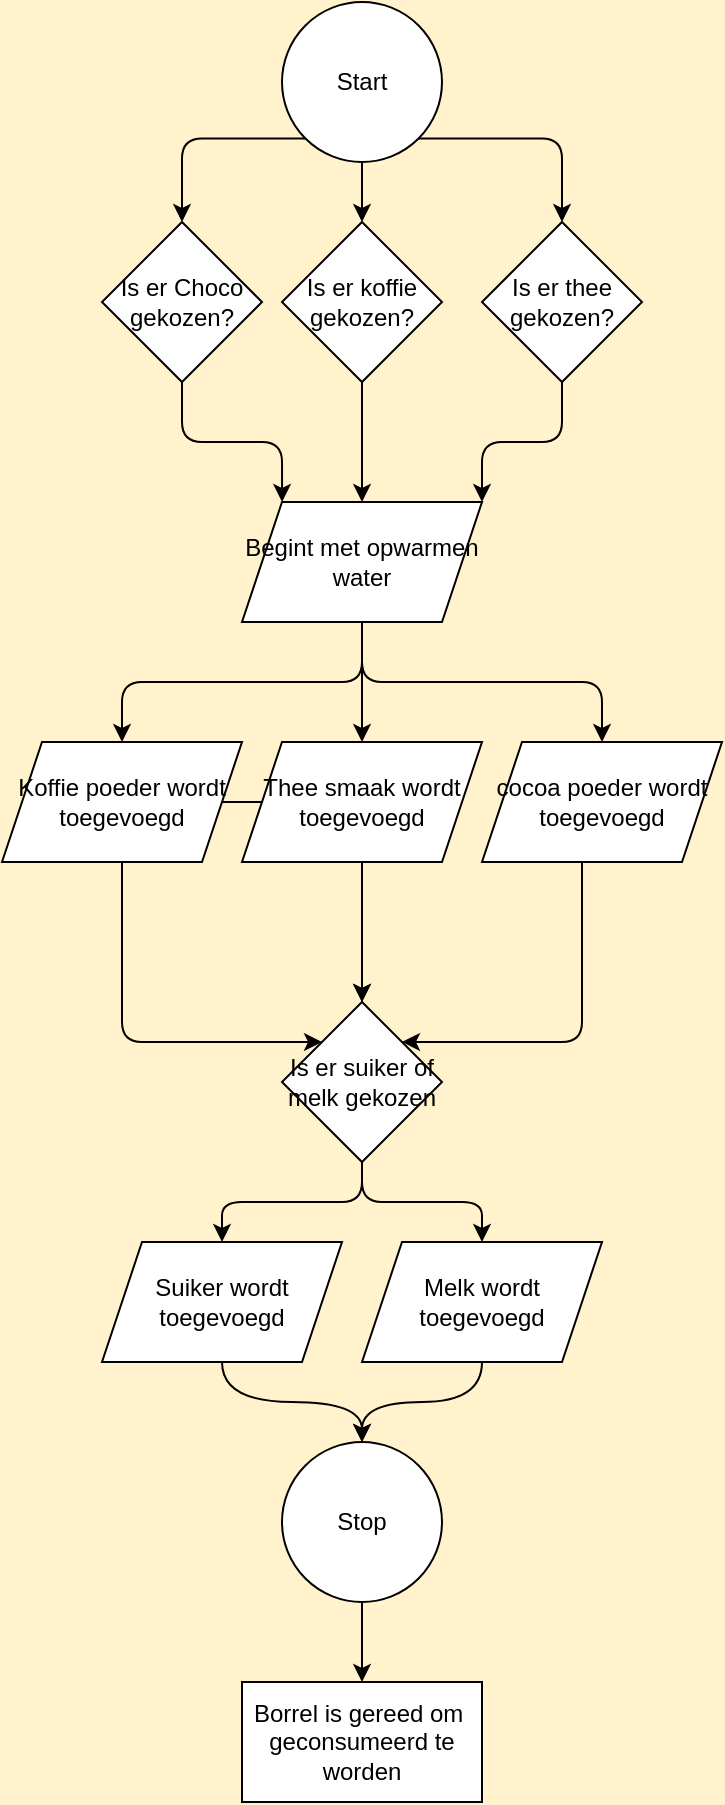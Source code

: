 <mxfile version="20.2.8" type="device"><diagram id="ZwowkIsd7kQ_yYOULmMk" name="Pagina-1"><mxGraphModel dx="1038" dy="649" grid="1" gridSize="10" guides="1" tooltips="1" connect="1" arrows="1" fold="1" page="1" pageScale="1" pageWidth="827" pageHeight="1169" background="#FFF2CC" math="0" shadow="0"><root><mxCell id="0"/><mxCell id="1" parent="0"/><mxCell id="P7FKbNU9P69H79Le42T7-106" value="Start" style="ellipse;whiteSpace=wrap;html=1;aspect=fixed;" parent="1" vertex="1"><mxGeometry x="400" y="60" width="80" height="80" as="geometry"/></mxCell><mxCell id="P7FKbNU9P69H79Le42T7-121" value="" style="edgeStyle=orthogonalEdgeStyle;orthogonalLoop=1;jettySize=auto;html=1;exitX=0.5;exitY=1;exitDx=0;exitDy=0;" parent="1" source="P7FKbNU9P69H79Le42T7-106" target="P7FKbNU9P69H79Le42T7-119" edge="1"><mxGeometry relative="1" as="geometry"><mxPoint x="320" y="250" as="sourcePoint"/></mxGeometry></mxCell><mxCell id="P7FKbNU9P69H79Le42T7-122" style="edgeStyle=orthogonalEdgeStyle;orthogonalLoop=1;jettySize=auto;html=1;exitX=0;exitY=1;exitDx=0;exitDy=0;" parent="1" source="P7FKbNU9P69H79Le42T7-106" target="P7FKbNU9P69H79Le42T7-118" edge="1"><mxGeometry relative="1" as="geometry"><mxPoint x="291.716" y="238.284" as="sourcePoint"/></mxGeometry></mxCell><mxCell id="P7FKbNU9P69H79Le42T7-123" style="edgeStyle=orthogonalEdgeStyle;orthogonalLoop=1;jettySize=auto;html=1;exitX=1;exitY=1;exitDx=0;exitDy=0;entryX=0.5;entryY=0;entryDx=0;entryDy=0;" parent="1" source="P7FKbNU9P69H79Le42T7-106" target="P7FKbNU9P69H79Le42T7-120" edge="1"><mxGeometry relative="1" as="geometry"><mxPoint x="348.284" y="238.284" as="sourcePoint"/></mxGeometry></mxCell><mxCell id="P7FKbNU9P69H79Le42T7-128" style="edgeStyle=orthogonalEdgeStyle;orthogonalLoop=1;jettySize=auto;html=1;exitX=0.5;exitY=1;exitDx=0;exitDy=0;entryX=0.167;entryY=0;entryDx=0;entryDy=0;entryPerimeter=0;" parent="1" source="P7FKbNU9P69H79Le42T7-118" target="P7FKbNU9P69H79Le42T7-125" edge="1"><mxGeometry relative="1" as="geometry"/></mxCell><mxCell id="P7FKbNU9P69H79Le42T7-118" value="Is er Choco gekozen?" style="rhombus;whiteSpace=wrap;html=1;" parent="1" vertex="1"><mxGeometry x="310" y="170" width="80" height="80" as="geometry"/></mxCell><mxCell id="P7FKbNU9P69H79Le42T7-127" style="edgeStyle=orthogonalEdgeStyle;orthogonalLoop=1;jettySize=auto;html=1;exitX=0.5;exitY=1;exitDx=0;exitDy=0;entryX=0.5;entryY=0;entryDx=0;entryDy=0;" parent="1" source="P7FKbNU9P69H79Le42T7-119" target="P7FKbNU9P69H79Le42T7-125" edge="1"><mxGeometry relative="1" as="geometry"/></mxCell><mxCell id="P7FKbNU9P69H79Le42T7-119" value="Is er koffie gekozen?" style="rhombus;whiteSpace=wrap;html=1;" parent="1" vertex="1"><mxGeometry x="400" y="170" width="80" height="80" as="geometry"/></mxCell><mxCell id="P7FKbNU9P69H79Le42T7-126" style="edgeStyle=orthogonalEdgeStyle;orthogonalLoop=1;jettySize=auto;html=1;exitX=0.5;exitY=1;exitDx=0;exitDy=0;entryX=1;entryY=0;entryDx=0;entryDy=0;" parent="1" source="P7FKbNU9P69H79Le42T7-120" target="P7FKbNU9P69H79Le42T7-125" edge="1"><mxGeometry relative="1" as="geometry"/></mxCell><mxCell id="P7FKbNU9P69H79Le42T7-120" value="Is er thee gekozen?" style="rhombus;whiteSpace=wrap;html=1;" parent="1" vertex="1"><mxGeometry x="500" y="170" width="80" height="80" as="geometry"/></mxCell><mxCell id="P7FKbNU9P69H79Le42T7-149" value="" style="edgeStyle=orthogonalEdgeStyle;orthogonalLoop=1;jettySize=auto;html=1;" parent="1" source="P7FKbNU9P69H79Le42T7-125" target="P7FKbNU9P69H79Le42T7-148" edge="1"><mxGeometry relative="1" as="geometry"/></mxCell><mxCell id="P7FKbNU9P69H79Le42T7-154" value="" style="edgeStyle=orthogonalEdgeStyle;orthogonalLoop=1;jettySize=auto;html=1;" parent="1" source="P7FKbNU9P69H79Le42T7-125" target="P7FKbNU9P69H79Le42T7-153" edge="1"><mxGeometry relative="1" as="geometry"/></mxCell><mxCell id="P7FKbNU9P69H79Le42T7-125" value="Begint met opwarmen water" style="shape=parallelogram;perimeter=parallelogramPerimeter;whiteSpace=wrap;html=1;fixedSize=1;" parent="1" vertex="1"><mxGeometry x="380" y="310" width="120" height="60" as="geometry"/></mxCell><mxCell id="P7FKbNU9P69H79Le42T7-159" value="" style="edgeStyle=orthogonalEdgeStyle;orthogonalLoop=1;jettySize=auto;html=1;" parent="1" source="P7FKbNU9P69H79Le42T7-148" target="P7FKbNU9P69H79Le42T7-156" edge="1"><mxGeometry relative="1" as="geometry"/></mxCell><mxCell id="P7FKbNU9P69H79Le42T7-148" value="Koffie poeder wordt toegevoegd" style="shape=parallelogram;perimeter=parallelogramPerimeter;whiteSpace=wrap;html=1;fixedSize=1;" parent="1" vertex="1"><mxGeometry x="260" y="430" width="120" height="60" as="geometry"/></mxCell><mxCell id="P7FKbNU9P69H79Le42T7-158" value="" style="edgeStyle=orthogonalEdgeStyle;orthogonalLoop=1;jettySize=auto;html=1;" parent="1" source="P7FKbNU9P69H79Le42T7-150" target="P7FKbNU9P69H79Le42T7-156" edge="1"><mxGeometry relative="1" as="geometry"><Array as="points"><mxPoint x="440" y="530"/><mxPoint x="440" y="530"/></Array></mxGeometry></mxCell><mxCell id="P7FKbNU9P69H79Le42T7-150" value="Thee smaak wordt toegevoegd" style="shape=parallelogram;perimeter=parallelogramPerimeter;whiteSpace=wrap;html=1;fixedSize=1;" parent="1" vertex="1"><mxGeometry x="380" y="430" width="120" height="60" as="geometry"/></mxCell><mxCell id="P7FKbNU9P69H79Le42T7-151" value="" style="endArrow=classic;html=1;exitX=0.5;exitY=1;exitDx=0;exitDy=0;entryX=0.5;entryY=0;entryDx=0;entryDy=0;" parent="1" source="P7FKbNU9P69H79Le42T7-125" target="P7FKbNU9P69H79Le42T7-150" edge="1"><mxGeometry width="50" height="50" relative="1" as="geometry"><mxPoint x="510" y="420" as="sourcePoint"/><mxPoint x="560" y="370" as="targetPoint"/></mxGeometry></mxCell><mxCell id="P7FKbNU9P69H79Le42T7-157" value="" style="edgeStyle=orthogonalEdgeStyle;orthogonalLoop=1;jettySize=auto;html=1;" parent="1" source="P7FKbNU9P69H79Le42T7-153" target="P7FKbNU9P69H79Le42T7-156" edge="1"><mxGeometry relative="1" as="geometry"><Array as="points"><mxPoint x="550" y="580"/></Array></mxGeometry></mxCell><mxCell id="P7FKbNU9P69H79Le42T7-153" value="cocoa poeder wordt toegevoegd" style="shape=parallelogram;perimeter=parallelogramPerimeter;whiteSpace=wrap;html=1;fixedSize=1;" parent="1" vertex="1"><mxGeometry x="500" y="430" width="120" height="60" as="geometry"/></mxCell><mxCell id="P7FKbNU9P69H79Le42T7-162" value="" style="edgeStyle=orthogonalEdgeStyle;orthogonalLoop=1;jettySize=auto;html=1;" parent="1" source="P7FKbNU9P69H79Le42T7-156" target="P7FKbNU9P69H79Le42T7-161" edge="1"><mxGeometry relative="1" as="geometry"/></mxCell><mxCell id="P7FKbNU9P69H79Le42T7-156" value="Is er suiker of melk gekozen" style="rhombus;whiteSpace=wrap;html=1;" parent="1" vertex="1"><mxGeometry x="400" y="560" width="80" height="80" as="geometry"/></mxCell><mxCell id="P7FKbNU9P69H79Le42T7-160" value="" style="endArrow=classic;html=1;exitX=0.5;exitY=1;exitDx=0;exitDy=0;entryX=0;entryY=0;entryDx=0;entryDy=0;" parent="1" source="P7FKbNU9P69H79Le42T7-148" target="P7FKbNU9P69H79Le42T7-156" edge="1"><mxGeometry width="50" height="50" relative="1" as="geometry"><mxPoint x="330" y="630" as="sourcePoint"/><mxPoint x="380" y="580" as="targetPoint"/><Array as="points"><mxPoint x="320" y="580"/></Array></mxGeometry></mxCell><mxCell id="BzsVzJk92NmuDE_f44c8-8" value="" style="edgeStyle=orthogonalEdgeStyle;curved=1;rounded=0;orthogonalLoop=1;jettySize=auto;html=1;" edge="1" parent="1" source="P7FKbNU9P69H79Le42T7-161" target="BzsVzJk92NmuDE_f44c8-4"><mxGeometry relative="1" as="geometry"/></mxCell><mxCell id="P7FKbNU9P69H79Le42T7-161" value="Suiker wordt toegevoegd" style="shape=parallelogram;perimeter=parallelogramPerimeter;whiteSpace=wrap;html=1;fixedSize=1;" parent="1" vertex="1"><mxGeometry x="310" y="680" width="120" height="60" as="geometry"/></mxCell><mxCell id="BzsVzJk92NmuDE_f44c8-9" value="" style="edgeStyle=orthogonalEdgeStyle;curved=1;rounded=0;orthogonalLoop=1;jettySize=auto;html=1;" edge="1" parent="1" source="P7FKbNU9P69H79Le42T7-163" target="BzsVzJk92NmuDE_f44c8-4"><mxGeometry relative="1" as="geometry"/></mxCell><mxCell id="P7FKbNU9P69H79Le42T7-163" value="Melk wordt toegevoegd" style="shape=parallelogram;perimeter=parallelogramPerimeter;whiteSpace=wrap;html=1;fixedSize=1;" parent="1" vertex="1"><mxGeometry x="440" y="680" width="120" height="60" as="geometry"/></mxCell><mxCell id="P7FKbNU9P69H79Le42T7-164" value="" style="endArrow=classic;html=1;exitX=0.5;exitY=1;exitDx=0;exitDy=0;entryX=0.5;entryY=0;entryDx=0;entryDy=0;" parent="1" source="P7FKbNU9P69H79Le42T7-156" target="P7FKbNU9P69H79Le42T7-163" edge="1"><mxGeometry width="50" height="50" relative="1" as="geometry"><mxPoint x="440" y="650" as="sourcePoint"/><mxPoint x="530" y="620" as="targetPoint"/><Array as="points"><mxPoint x="440" y="660"/><mxPoint x="500" y="660"/></Array></mxGeometry></mxCell><mxCell id="BzsVzJk92NmuDE_f44c8-11" value="" style="edgeStyle=orthogonalEdgeStyle;curved=1;rounded=0;orthogonalLoop=1;jettySize=auto;html=1;" edge="1" parent="1" source="BzsVzJk92NmuDE_f44c8-4" target="BzsVzJk92NmuDE_f44c8-10"><mxGeometry relative="1" as="geometry"/></mxCell><mxCell id="BzsVzJk92NmuDE_f44c8-4" value="Stop" style="ellipse;whiteSpace=wrap;html=1;aspect=fixed;" vertex="1" parent="1"><mxGeometry x="400" y="780" width="80" height="80" as="geometry"/></mxCell><mxCell id="BzsVzJk92NmuDE_f44c8-10" value="Borrel is gereed om&amp;nbsp; geconsumeerd te worden" style="whiteSpace=wrap;html=1;" vertex="1" parent="1"><mxGeometry x="380" y="900" width="120" height="60" as="geometry"/></mxCell></root></mxGraphModel></diagram></mxfile>